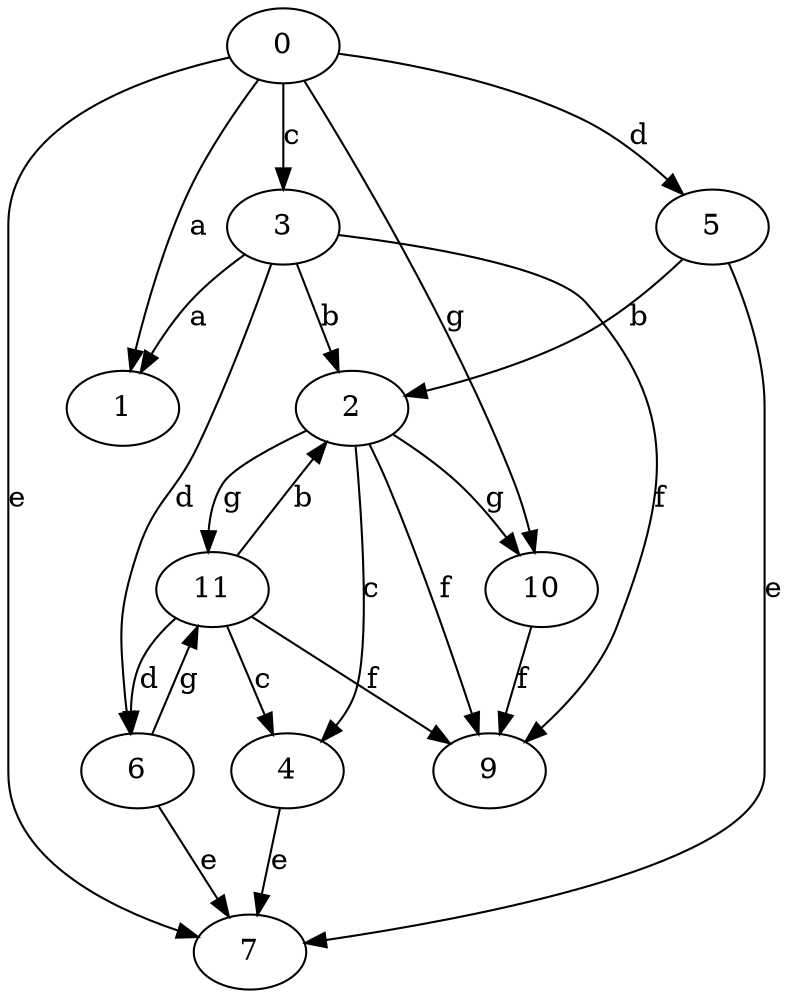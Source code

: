 strict digraph  {
0;
1;
2;
3;
4;
5;
6;
7;
9;
10;
11;
0 -> 1  [label=a];
0 -> 3  [label=c];
0 -> 5  [label=d];
0 -> 7  [label=e];
0 -> 10  [label=g];
2 -> 4  [label=c];
2 -> 9  [label=f];
2 -> 10  [label=g];
2 -> 11  [label=g];
3 -> 1  [label=a];
3 -> 2  [label=b];
3 -> 6  [label=d];
3 -> 9  [label=f];
4 -> 7  [label=e];
5 -> 2  [label=b];
5 -> 7  [label=e];
6 -> 7  [label=e];
6 -> 11  [label=g];
10 -> 9  [label=f];
11 -> 2  [label=b];
11 -> 4  [label=c];
11 -> 6  [label=d];
11 -> 9  [label=f];
}
